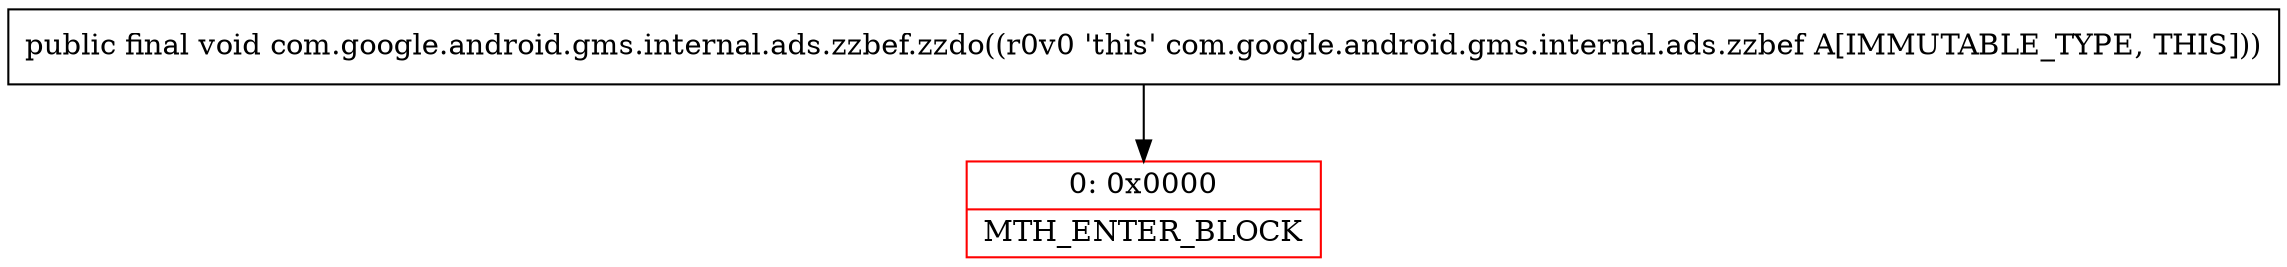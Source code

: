 digraph "CFG forcom.google.android.gms.internal.ads.zzbef.zzdo()V" {
subgraph cluster_Region_594387725 {
label = "R(0)";
node [shape=record,color=blue];
}
Node_0 [shape=record,color=red,label="{0\:\ 0x0000|MTH_ENTER_BLOCK\l}"];
MethodNode[shape=record,label="{public final void com.google.android.gms.internal.ads.zzbef.zzdo((r0v0 'this' com.google.android.gms.internal.ads.zzbef A[IMMUTABLE_TYPE, THIS])) }"];
MethodNode -> Node_0;
}

